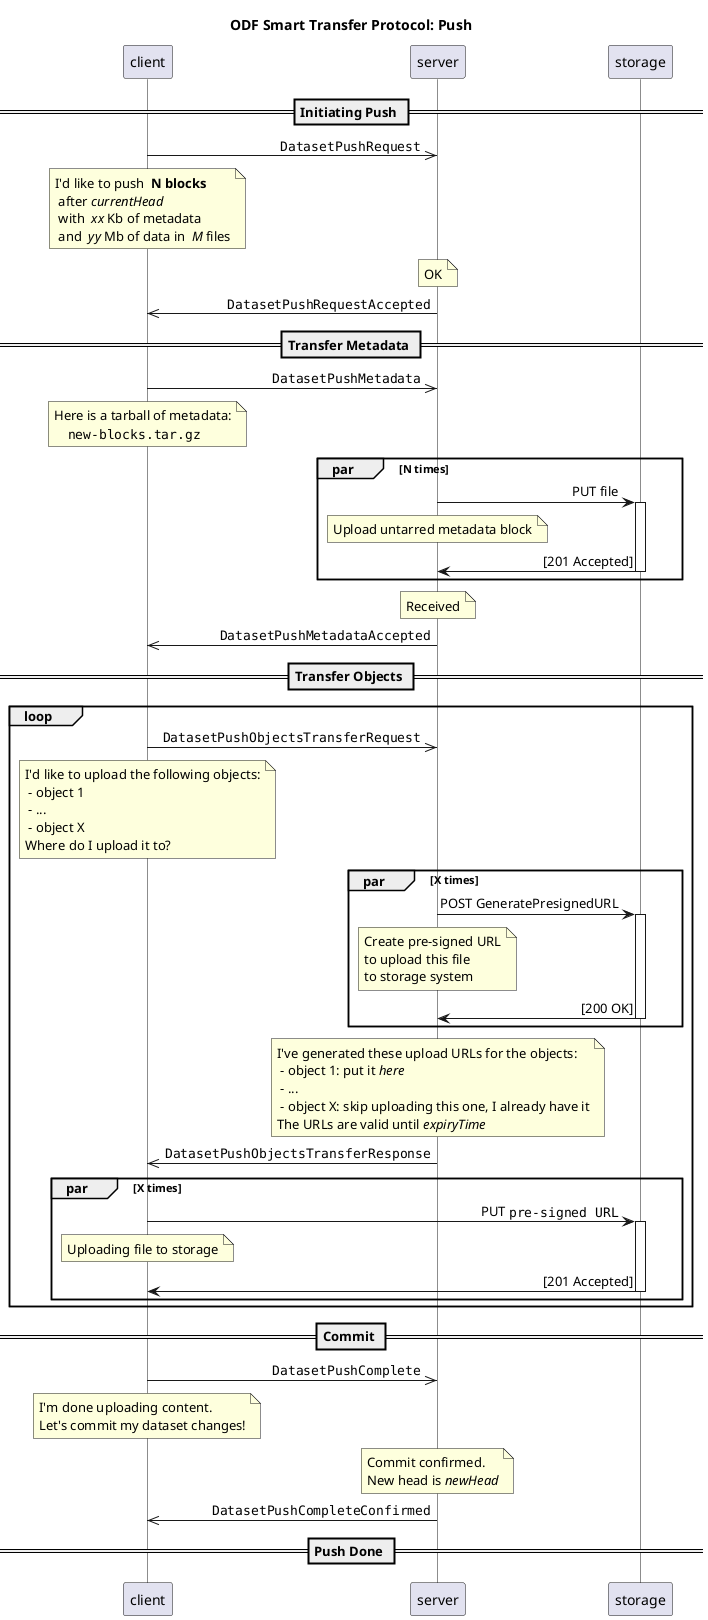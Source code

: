 @startuml smart_transfer_protocol_push

title ODF Smart Transfer Protocol: Push
skinparam sequenceMessageAlign right
skinparam responseMessageBelowArrow true
skinparam lifelineStrategy solid

== Initiating Push ==
client ->> server: ""DatasetPushRequest""
note over client
    I'd like to push  **N blocks**
     after //currentHead//
     with  //xx// Kb of metadata
     and  //yy// Mb of data in  //M// files
end note
note over server
    OK
end note
server ->> client: ""DatasetPushRequestAccepted""

== Transfer Metadata ==
client ->> server: ""DatasetPushMetadata""
note over client
    Here is a tarball of metadata:
        ""new-blocks.tar.gz""
end note
par N times
    server -> storage: PUT file
    activate storage
    note over server
       Upload untarred metadata block
    end note
    storage -> server: [201 Accepted]
    deactivate storage
end
note over server
    Received
end note
server ->> client: ""DatasetPushMetadataAccepted""

== Transfer Objects ==
loop
    client ->> server: ""DatasetPushObjectsTransferRequest""
    note over client
       I'd like to upload the following objects:
        - object 1
        - ...
        - object X
       Where do I upload it to?
    end note
    par X times
        server -> storage: POST GeneratePresignedURL
        activate storage
        note over server
           Create pre-signed URL
           to upload this file
           to storage system
        end note
        storage -> server: [200 OK]
        deactivate storage
    end
    note over server
      I've generated these upload URLs for the objects:
       - object 1: put it //here//
       - ...
       - object X: skip uploading this one, I already have it
      The URLs are valid until //expiryTime//
    end note
    server ->> client: ""DatasetPushObjectsTransferResponse""
    par X times
        client -> storage: PUT ""pre-signed URL""
        activate storage
        note over client
          Uploading file to storage
        end note
        storage -> client: [201 Accepted]
        deactivate storage
    end
end

== Commit ==
client ->> server: ""DatasetPushComplete""
note over client
   I'm done uploading content.
   Let's commit my dataset changes!
end note
note over server
   Commit confirmed.
   New head is //newHead//
end note
server ->> client: ""DatasetPushCompleteConfirmed""

== Push Done ==

@enduml
